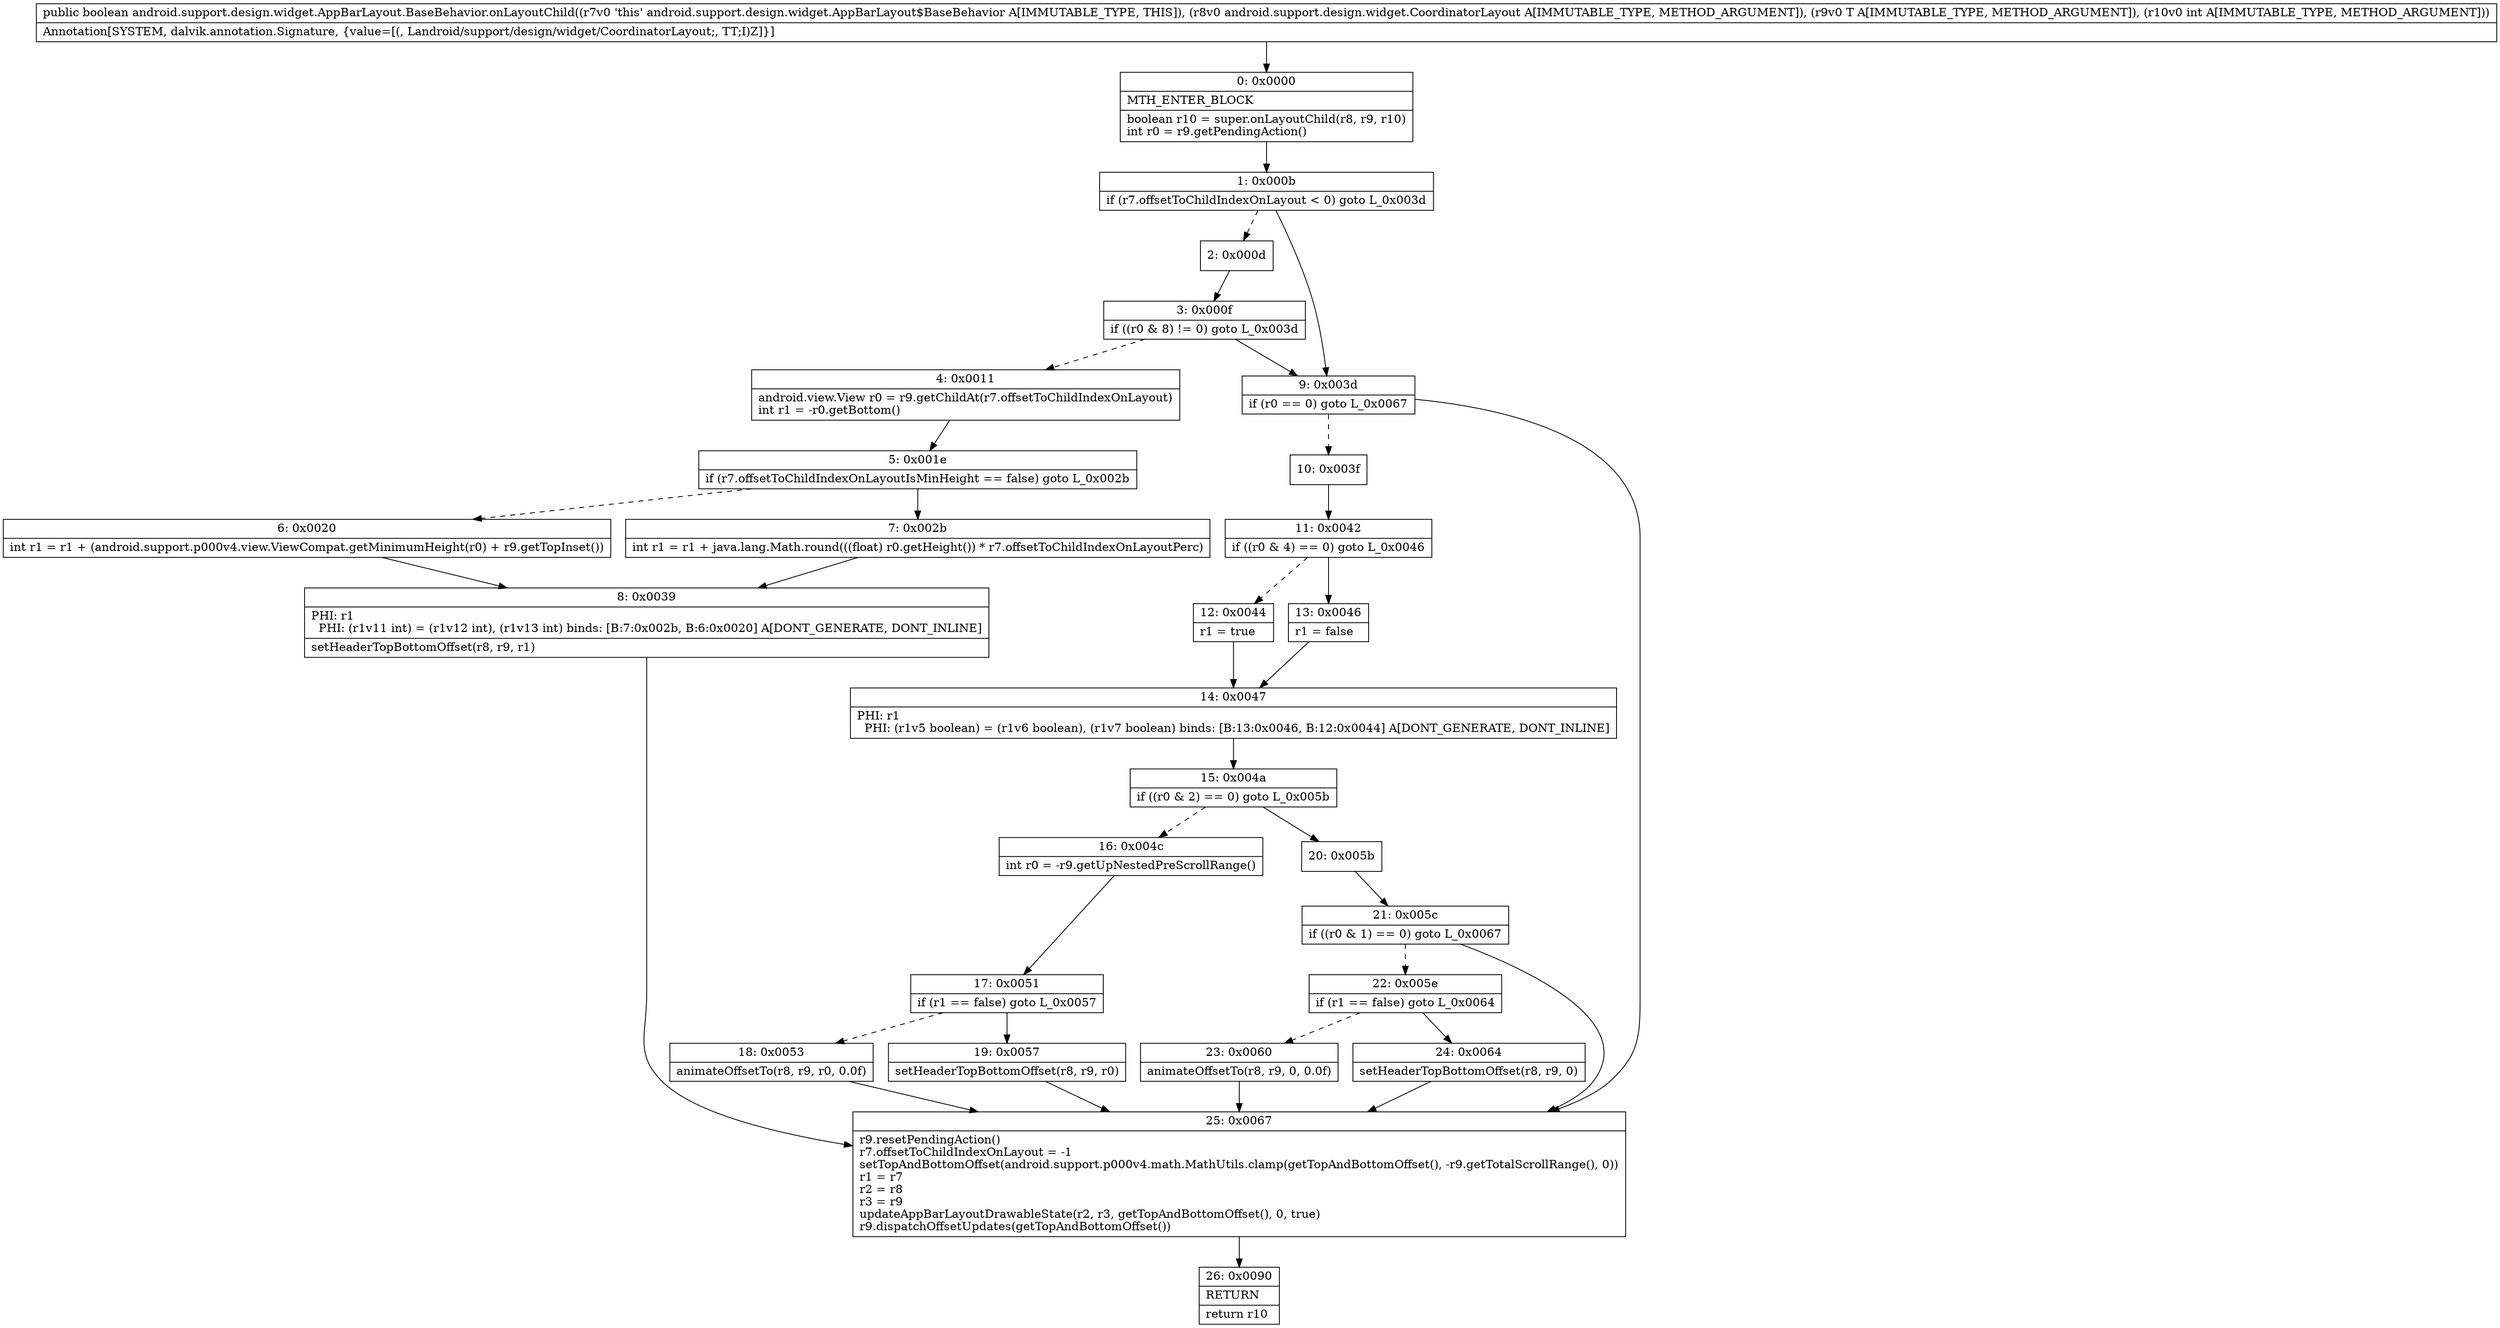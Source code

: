 digraph "CFG forandroid.support.design.widget.AppBarLayout.BaseBehavior.onLayoutChild(Landroid\/support\/design\/widget\/CoordinatorLayout;Landroid\/support\/design\/widget\/AppBarLayout;I)Z" {
Node_0 [shape=record,label="{0\:\ 0x0000|MTH_ENTER_BLOCK\l|boolean r10 = super.onLayoutChild(r8, r9, r10)\lint r0 = r9.getPendingAction()\l}"];
Node_1 [shape=record,label="{1\:\ 0x000b|if (r7.offsetToChildIndexOnLayout \< 0) goto L_0x003d\l}"];
Node_2 [shape=record,label="{2\:\ 0x000d}"];
Node_3 [shape=record,label="{3\:\ 0x000f|if ((r0 & 8) != 0) goto L_0x003d\l}"];
Node_4 [shape=record,label="{4\:\ 0x0011|android.view.View r0 = r9.getChildAt(r7.offsetToChildIndexOnLayout)\lint r1 = \-r0.getBottom()\l}"];
Node_5 [shape=record,label="{5\:\ 0x001e|if (r7.offsetToChildIndexOnLayoutIsMinHeight == false) goto L_0x002b\l}"];
Node_6 [shape=record,label="{6\:\ 0x0020|int r1 = r1 + (android.support.p000v4.view.ViewCompat.getMinimumHeight(r0) + r9.getTopInset())\l}"];
Node_7 [shape=record,label="{7\:\ 0x002b|int r1 = r1 + java.lang.Math.round(((float) r0.getHeight()) * r7.offsetToChildIndexOnLayoutPerc)\l}"];
Node_8 [shape=record,label="{8\:\ 0x0039|PHI: r1 \l  PHI: (r1v11 int) = (r1v12 int), (r1v13 int) binds: [B:7:0x002b, B:6:0x0020] A[DONT_GENERATE, DONT_INLINE]\l|setHeaderTopBottomOffset(r8, r9, r1)\l}"];
Node_9 [shape=record,label="{9\:\ 0x003d|if (r0 == 0) goto L_0x0067\l}"];
Node_10 [shape=record,label="{10\:\ 0x003f}"];
Node_11 [shape=record,label="{11\:\ 0x0042|if ((r0 & 4) == 0) goto L_0x0046\l}"];
Node_12 [shape=record,label="{12\:\ 0x0044|r1 = true\l}"];
Node_13 [shape=record,label="{13\:\ 0x0046|r1 = false\l}"];
Node_14 [shape=record,label="{14\:\ 0x0047|PHI: r1 \l  PHI: (r1v5 boolean) = (r1v6 boolean), (r1v7 boolean) binds: [B:13:0x0046, B:12:0x0044] A[DONT_GENERATE, DONT_INLINE]\l}"];
Node_15 [shape=record,label="{15\:\ 0x004a|if ((r0 & 2) == 0) goto L_0x005b\l}"];
Node_16 [shape=record,label="{16\:\ 0x004c|int r0 = \-r9.getUpNestedPreScrollRange()\l}"];
Node_17 [shape=record,label="{17\:\ 0x0051|if (r1 == false) goto L_0x0057\l}"];
Node_18 [shape=record,label="{18\:\ 0x0053|animateOffsetTo(r8, r9, r0, 0.0f)\l}"];
Node_19 [shape=record,label="{19\:\ 0x0057|setHeaderTopBottomOffset(r8, r9, r0)\l}"];
Node_20 [shape=record,label="{20\:\ 0x005b}"];
Node_21 [shape=record,label="{21\:\ 0x005c|if ((r0 & 1) == 0) goto L_0x0067\l}"];
Node_22 [shape=record,label="{22\:\ 0x005e|if (r1 == false) goto L_0x0064\l}"];
Node_23 [shape=record,label="{23\:\ 0x0060|animateOffsetTo(r8, r9, 0, 0.0f)\l}"];
Node_24 [shape=record,label="{24\:\ 0x0064|setHeaderTopBottomOffset(r8, r9, 0)\l}"];
Node_25 [shape=record,label="{25\:\ 0x0067|r9.resetPendingAction()\lr7.offsetToChildIndexOnLayout = \-1\lsetTopAndBottomOffset(android.support.p000v4.math.MathUtils.clamp(getTopAndBottomOffset(), \-r9.getTotalScrollRange(), 0))\lr1 = r7\lr2 = r8\lr3 = r9\lupdateAppBarLayoutDrawableState(r2, r3, getTopAndBottomOffset(), 0, true)\lr9.dispatchOffsetUpdates(getTopAndBottomOffset())\l}"];
Node_26 [shape=record,label="{26\:\ 0x0090|RETURN\l|return r10\l}"];
MethodNode[shape=record,label="{public boolean android.support.design.widget.AppBarLayout.BaseBehavior.onLayoutChild((r7v0 'this' android.support.design.widget.AppBarLayout$BaseBehavior A[IMMUTABLE_TYPE, THIS]), (r8v0 android.support.design.widget.CoordinatorLayout A[IMMUTABLE_TYPE, METHOD_ARGUMENT]), (r9v0 T A[IMMUTABLE_TYPE, METHOD_ARGUMENT]), (r10v0 int A[IMMUTABLE_TYPE, METHOD_ARGUMENT]))  | Annotation[SYSTEM, dalvik.annotation.Signature, \{value=[(, Landroid\/support\/design\/widget\/CoordinatorLayout;, TT;I)Z]\}]\l}"];
MethodNode -> Node_0;
Node_0 -> Node_1;
Node_1 -> Node_2[style=dashed];
Node_1 -> Node_9;
Node_2 -> Node_3;
Node_3 -> Node_4[style=dashed];
Node_3 -> Node_9;
Node_4 -> Node_5;
Node_5 -> Node_6[style=dashed];
Node_5 -> Node_7;
Node_6 -> Node_8;
Node_7 -> Node_8;
Node_8 -> Node_25;
Node_9 -> Node_10[style=dashed];
Node_9 -> Node_25;
Node_10 -> Node_11;
Node_11 -> Node_12[style=dashed];
Node_11 -> Node_13;
Node_12 -> Node_14;
Node_13 -> Node_14;
Node_14 -> Node_15;
Node_15 -> Node_16[style=dashed];
Node_15 -> Node_20;
Node_16 -> Node_17;
Node_17 -> Node_18[style=dashed];
Node_17 -> Node_19;
Node_18 -> Node_25;
Node_19 -> Node_25;
Node_20 -> Node_21;
Node_21 -> Node_22[style=dashed];
Node_21 -> Node_25;
Node_22 -> Node_23[style=dashed];
Node_22 -> Node_24;
Node_23 -> Node_25;
Node_24 -> Node_25;
Node_25 -> Node_26;
}

